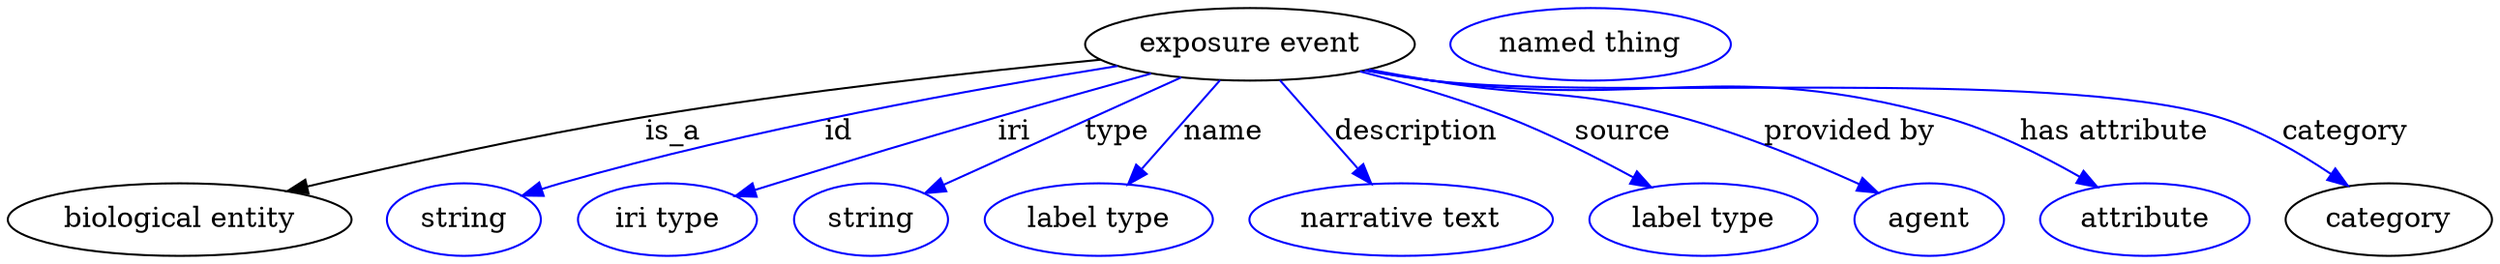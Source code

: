 digraph {
	graph [bb="0,0,1012.2,123"];
	node [label="\N"];
	"exposure event"	 [height=0.5,
		label="exposure event",
		pos="509.24,105",
		width=1.7693];
	"biological entity"	 [height=0.5,
		pos="68.244,18",
		width=1.8957];
	"exposure event" -> "biological entity"	 [label=is_a,
		lp="272.24,61.5",
		pos="e,113.52,31.533 450.04,98.335 399.59,92.196 325.29,82.067 261.24,69 214.33,59.429 161.84,45.335 123.46,34.388"];
	id	 [color=blue,
		height=0.5,
		label=string,
		pos="185.24,18",
		width=0.84854];
	"exposure event" -> id	 [color=blue,
		label=id,
		lp="338.74,61.5",
		pos="e,209.08,29.535 455.47,95.218 397.67,83.949 303.55,63.404 225.24,36 223,35.215 220.71,34.353 218.41,33.446",
		style=solid];
	iri	 [color=blue,
		height=0.5,
		label="iri type",
		pos="270.24,18",
		width=1.011];
	"exposure event" -> iri	 [color=blue,
		label=iri,
		lp="412.74,61.5",
		pos="e,298.76,29.567 468.55,91.123 429.16,77.55 367.85,56.055 315.24,36 312.9,35.108 310.5,34.181 308.08,33.238",
		style=solid];
	type	 [color=blue,
		height=0.5,
		label=string,
		pos="355.24,18",
		width=0.84854];
	"exposure event" -> type	 [color=blue,
		label=type,
		lp="454.24,61.5",
		pos="e,377.7,30.685 480.64,88.84 453.91,73.741 414.1,51.251 386.54,35.68",
		style=solid];
	name	 [color=blue,
		height=0.5,
		label="label type",
		pos="449.24,18",
		width=1.2638];
	"exposure event" -> name	 [color=blue,
		label=name,
		lp="498.74,61.5",
		pos="e,461.25,35.41 496.81,86.974 488.25,74.562 476.75,57.878 467.19,44.028",
		style=solid];
	description	 [color=blue,
		height=0.5,
		label="narrative text",
		pos="570.24,18",
		width=1.6068];
	"exposure event" -> description	 [color=blue,
		label=description,
		lp="574.74,61.5",
		pos="e,557.83,35.706 521.88,86.974 530.61,74.526 542.35,57.782 552.08,43.909",
		style=solid];
	source	 [color=blue,
		height=0.5,
		label="label type",
		pos="691.24,18",
		width=1.2638];
	"exposure event" -> source	 [color=blue,
		label=source,
		lp="653.24,61.5",
		pos="e,668.66,33.856 552.39,91.693 570.33,85.594 591.14,77.766 609.24,69 626.78,60.51 645.29,49.22 660.27,39.421",
		style=solid];
	"provided by"	 [color=blue,
		height=0.5,
		label=agent,
		pos="784.24,18",
		width=0.83048];
	"exposure event" -> "provided by"	 [color=blue,
		label="provided by",
		lp="745.24,61.5",
		pos="e,761.94,30.431 556.68,92.935 565.17,90.88 573.96,88.822 582.24,87 623.36,77.958 635.21,82.02 675.24,69 702.42,60.164 731.66,46.213 \
753.02,35.135",
		style=solid];
	"has attribute"	 [color=blue,
		height=0.5,
		label=attribute,
		pos="872.24,18",
		width=1.1193];
	"exposure event" -> "has attribute"	 [color=blue,
		label="has attribute",
		lp="849.74,61.5",
		pos="e,850.9,33.584 555.36,92.505 564.24,90.421 573.49,88.465 582.24,87 670.27,72.274 697.05,95.601 782.24,69 803.51,62.361 825.29,50.183 \
842.1,39.393",
		style=solid];
	category	 [height=0.5,
		pos="971.24,18",
		width=1.1374];
	"exposure event" -> category	 [color=blue,
		label=category,
		lp="941.74,61.5",
		pos="e,951.55,33.803 554.94,92.378 563.93,90.279 573.34,88.349 582.24,87 649.37,76.83 822.43,89.214 887.24,69 907.45,62.7 927.79,50.533 \
943.4,39.663",
		style=solid];
	"named thing_category"	 [color=blue,
		height=0.5,
		label="named thing",
		pos="646.24,105",
		width=1.5346];
}
